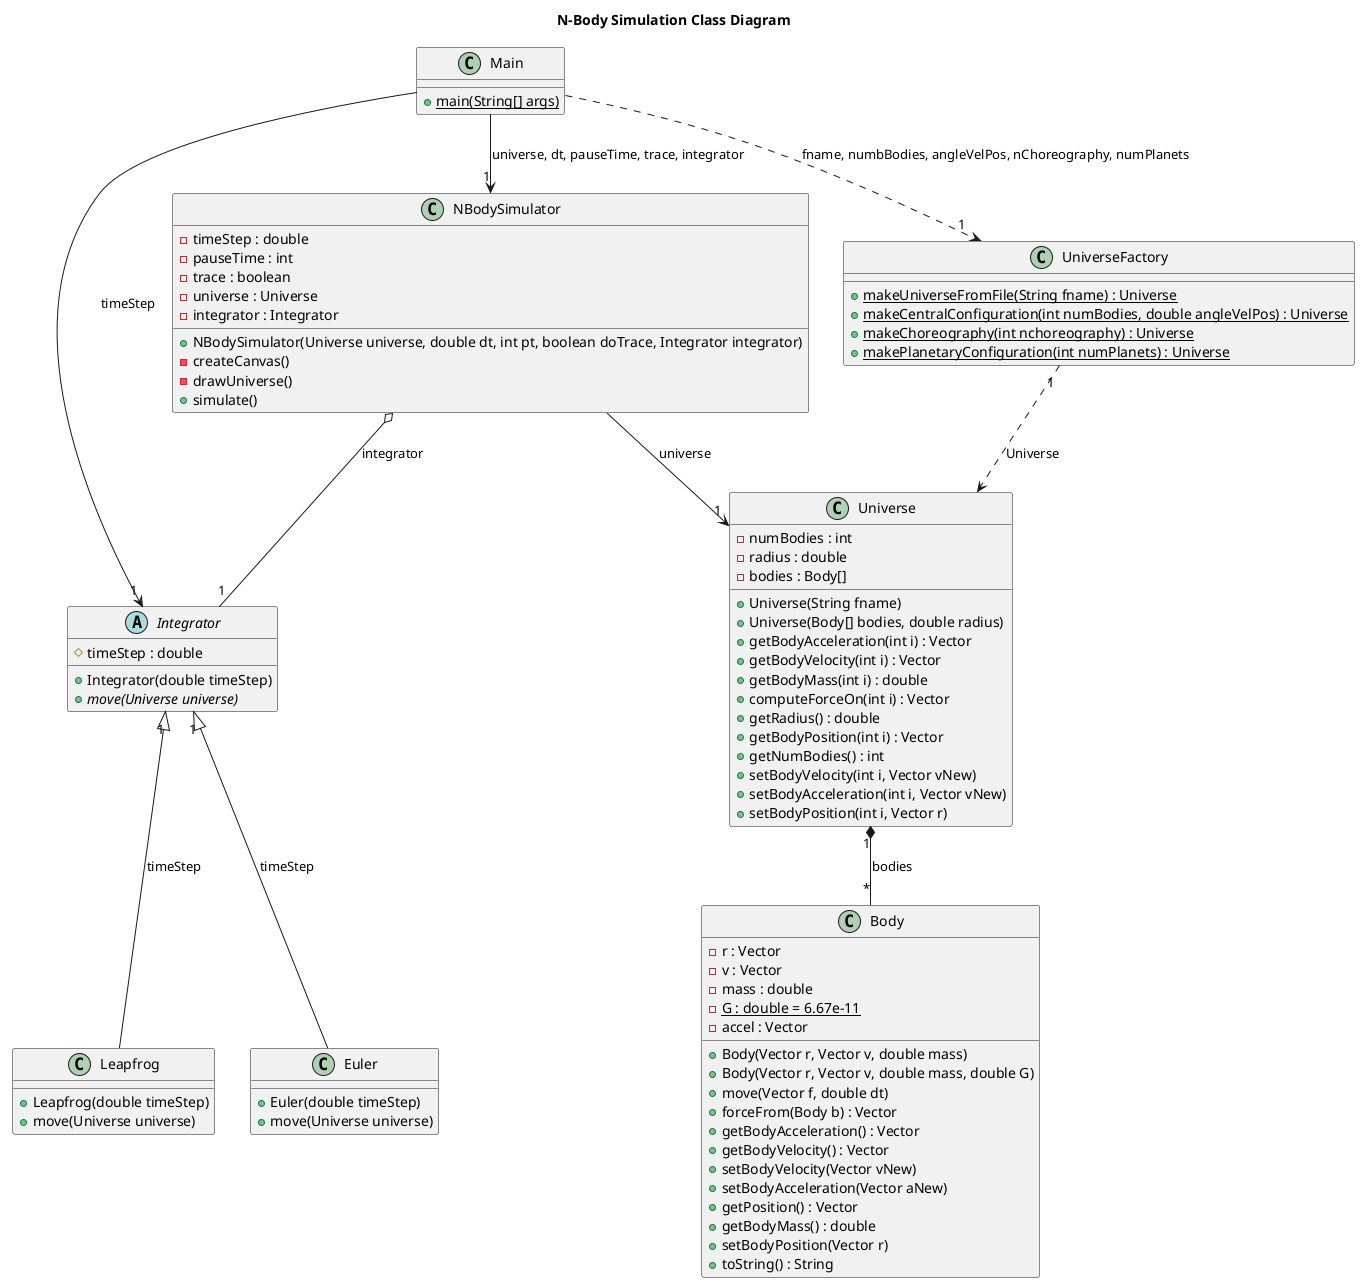 @startuml
'https://plantuml.com/class-diagram

title N-Body Simulation Class Diagram

abstract class Integrator {
  # timeStep : double
  + Integrator(double timeStep)
  + {abstract} move(Universe universe)
}

class Euler {
  + Euler(double timeStep)
  + move(Universe universe)
}

class Leapfrog {
  + Leapfrog(double timeStep)
  + move(Universe universe)
}

class Universe {
  - numBodies : int
  - radius : double
  - bodies : Body[]
  + Universe(String fname)
  + Universe(Body[] bodies, double radius)
  + getBodyAcceleration(int i) : Vector
  + getBodyVelocity(int i) : Vector
  + getBodyMass(int i) : double
  + computeForceOn(int i) : Vector
  + getRadius() : double
  + getBodyPosition(int i) : Vector
  + getNumBodies() : int
  + setBodyVelocity(int i, Vector vNew)
  + setBodyAcceleration(int i, Vector vNew)
  + setBodyPosition(int i, Vector r)
}

class UniverseFactory {
  + {static} makeUniverseFromFile(String fname) : Universe
  + {static} makeCentralConfiguration(int numBodies, double angleVelPos) : Universe
  + {static} makeChoreography(int nchoreography) : Universe
  + {static} makePlanetaryConfiguration(int numPlanets) : Universe
}

class NBodySimulator {
  - timeStep : double
  - pauseTime : int
  - trace : boolean
  - universe : Universe
  - integrator : Integrator
  + NBodySimulator(Universe universe, double dt, int pt, boolean doTrace, Integrator integrator)
  - createCanvas()
  - drawUniverse()
  + simulate()
}

class Body {
  - r : Vector
  - v : Vector
  - mass : double
  - {static} G : double = 6.67e-11
  - accel : Vector
  + Body(Vector r, Vector v, double mass)
  + Body(Vector r, Vector v, double mass, double G)
  + move(Vector f, double dt)
  + forceFrom(Body b) : Vector
  + getBodyAcceleration() : Vector
  + getBodyVelocity() : Vector
  + setBodyVelocity(Vector vNew)
  + setBodyAcceleration(Vector aNew)
  + getPosition() : Vector
  + getBodyMass() : double
  + setBodyPosition(Vector r)
  + toString() : String
}

class Main {
  + {static} main(String[] args)
}

NBodySimulator --> "1" Universe : universe

Universe "1" *-- "*" Body : bodies

NBodySimulator o-- "1" Integrator : integrator

Integrator "1"<|-- Euler : timeStep
Integrator "1"<|-- Leapfrog : timeStep

UniverseFactory "1"..> Universe : Universe

Main ..>"1" UniverseFactory : fname, numbBodies, angleVelPos, nChoreography, numPlanets
Main -->"1" Integrator : timeStep
Main --> "1" NBodySimulator : universe, dt, pauseTime, trace, integrator


@enduml